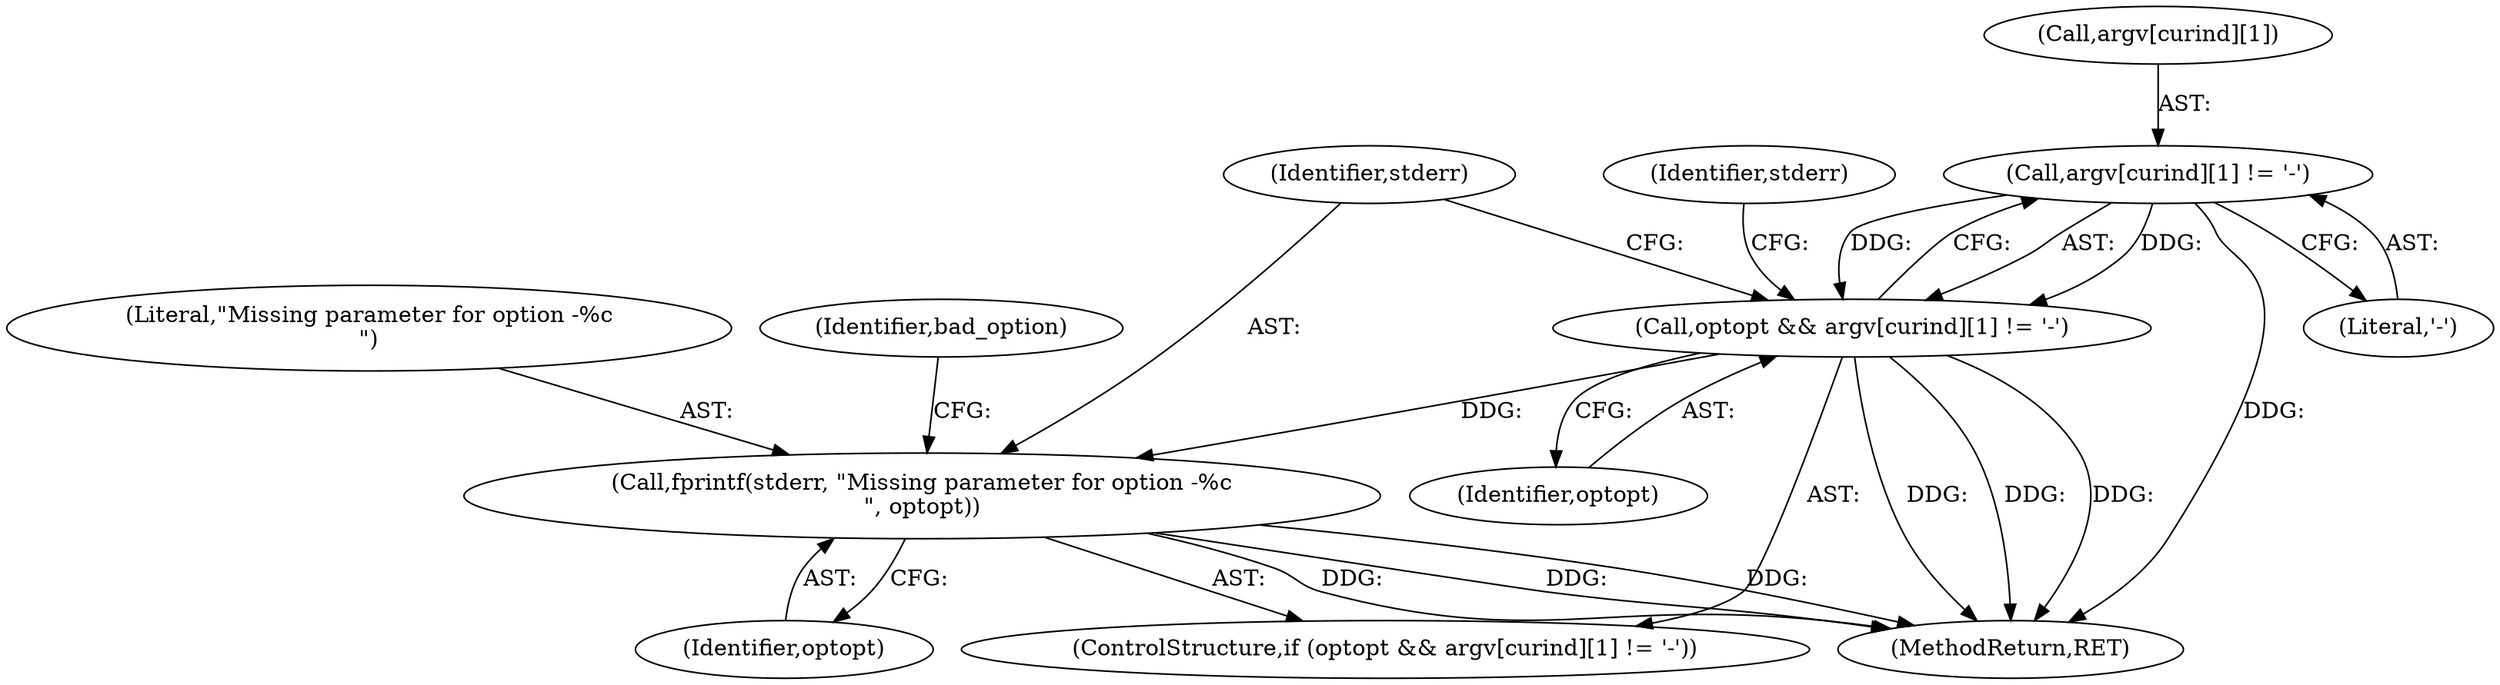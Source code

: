 digraph "0_keepalived_04f2d32871bb3b11d7dc024039952f2fe2750306@array" {
"1000691" [label="(Call,argv[curind][1] != '-')"];
"1000689" [label="(Call,optopt && argv[curind][1] != '-')"];
"1000698" [label="(Call,fprintf(stderr, \"Missing parameter for option -%c\n\", optopt))"];
"1000747" [label="(MethodReturn,RET)"];
"1000700" [label="(Literal,\"Missing parameter for option -%c\n\")"];
"1000691" [label="(Call,argv[curind][1] != '-')"];
"1000697" [label="(Literal,'-')"];
"1000692" [label="(Call,argv[curind][1])"];
"1000699" [label="(Identifier,stderr)"];
"1000704" [label="(Identifier,stderr)"];
"1000690" [label="(Identifier,optopt)"];
"1000689" [label="(Call,optopt && argv[curind][1] != '-')"];
"1000698" [label="(Call,fprintf(stderr, \"Missing parameter for option -%c\n\", optopt))"];
"1000688" [label="(ControlStructure,if (optopt && argv[curind][1] != '-'))"];
"1000712" [label="(Identifier,bad_option)"];
"1000701" [label="(Identifier,optopt)"];
"1000691" -> "1000689"  [label="AST: "];
"1000691" -> "1000697"  [label="CFG: "];
"1000692" -> "1000691"  [label="AST: "];
"1000697" -> "1000691"  [label="AST: "];
"1000689" -> "1000691"  [label="CFG: "];
"1000691" -> "1000747"  [label="DDG: "];
"1000691" -> "1000689"  [label="DDG: "];
"1000691" -> "1000689"  [label="DDG: "];
"1000689" -> "1000688"  [label="AST: "];
"1000689" -> "1000690"  [label="CFG: "];
"1000690" -> "1000689"  [label="AST: "];
"1000699" -> "1000689"  [label="CFG: "];
"1000704" -> "1000689"  [label="CFG: "];
"1000689" -> "1000747"  [label="DDG: "];
"1000689" -> "1000747"  [label="DDG: "];
"1000689" -> "1000747"  [label="DDG: "];
"1000689" -> "1000698"  [label="DDG: "];
"1000698" -> "1000688"  [label="AST: "];
"1000698" -> "1000701"  [label="CFG: "];
"1000699" -> "1000698"  [label="AST: "];
"1000700" -> "1000698"  [label="AST: "];
"1000701" -> "1000698"  [label="AST: "];
"1000712" -> "1000698"  [label="CFG: "];
"1000698" -> "1000747"  [label="DDG: "];
"1000698" -> "1000747"  [label="DDG: "];
"1000698" -> "1000747"  [label="DDG: "];
}
